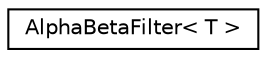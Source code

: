digraph G
{
  edge [fontname="Helvetica",fontsize="10",labelfontname="Helvetica",labelfontsize="10"];
  node [fontname="Helvetica",fontsize="10",shape=record];
  rankdir="LR";
  Node1 [label="AlphaBetaFilter\< T \>",height=0.2,width=0.4,color="black", fillcolor="white", style="filled",URL="$class_alpha_beta_filter.html",tooltip="Implements an Alpha-Beta filter."];
}

